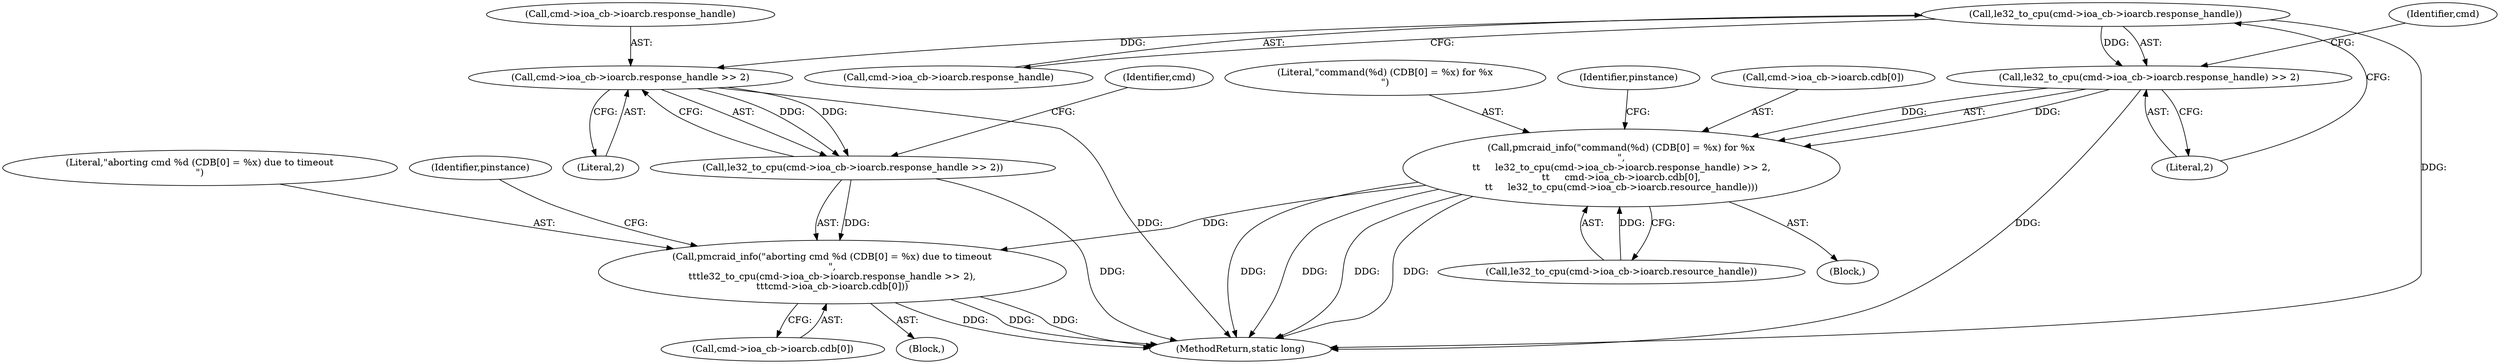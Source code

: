 digraph "0_linux_b5b515445f4f5a905c5dd27e6e682868ccd6c09d@pointer" {
"1000519" [label="(Call,le32_to_cpu(cmd->ioa_cb->ioarcb.response_handle))"];
"1000518" [label="(Call,le32_to_cpu(cmd->ioa_cb->ioarcb.response_handle) >> 2)"];
"1000516" [label="(Call,pmcraid_info(\"command(%d) (CDB[0] = %x) for %x\n\",\n\t\t     le32_to_cpu(cmd->ioa_cb->ioarcb.response_handle) >> 2,\n\t\t     cmd->ioa_cb->ioarcb.cdb[0],\n\t\t     le32_to_cpu(cmd->ioa_cb->ioarcb.resource_handle)))"];
"1000599" [label="(Call,pmcraid_info(\"aborting cmd %d (CDB[0] = %x) due to timeout\n\",\n\t\t\tle32_to_cpu(cmd->ioa_cb->ioarcb.response_handle >> 2),\n\t\t\tcmd->ioa_cb->ioarcb.cdb[0]))"];
"1000602" [label="(Call,cmd->ioa_cb->ioarcb.response_handle >> 2)"];
"1000601" [label="(Call,le32_to_cpu(cmd->ioa_cb->ioarcb.response_handle >> 2))"];
"1000528" [label="(Call,cmd->ioa_cb->ioarcb.cdb[0])"];
"1000537" [label="(Call,le32_to_cpu(cmd->ioa_cb->ioarcb.resource_handle))"];
"1000599" [label="(Call,pmcraid_info(\"aborting cmd %d (CDB[0] = %x) due to timeout\n\",\n\t\t\tle32_to_cpu(cmd->ioa_cb->ioarcb.response_handle >> 2),\n\t\t\tcmd->ioa_cb->ioarcb.cdb[0]))"];
"1000517" [label="(Literal,\"command(%d) (CDB[0] = %x) for %x\n\")"];
"1000519" [label="(Call,le32_to_cpu(cmd->ioa_cb->ioarcb.response_handle))"];
"1000623" [label="(Identifier,pinstance)"];
"1000611" [label="(Call,cmd->ioa_cb->ioarcb.cdb[0])"];
"1000600" [label="(Literal,\"aborting cmd %d (CDB[0] = %x) due to timeout\n\")"];
"1000516" [label="(Call,pmcraid_info(\"command(%d) (CDB[0] = %x) for %x\n\",\n\t\t     le32_to_cpu(cmd->ioa_cb->ioarcb.response_handle) >> 2,\n\t\t     cmd->ioa_cb->ioarcb.cdb[0],\n\t\t     le32_to_cpu(cmd->ioa_cb->ioarcb.resource_handle)))"];
"1000532" [label="(Identifier,cmd)"];
"1000755" [label="(MethodReturn,static long)"];
"1000601" [label="(Call,le32_to_cpu(cmd->ioa_cb->ioarcb.response_handle >> 2))"];
"1000615" [label="(Identifier,cmd)"];
"1000610" [label="(Literal,2)"];
"1000602" [label="(Call,cmd->ioa_cb->ioarcb.response_handle >> 2)"];
"1000548" [label="(Identifier,pinstance)"];
"1000527" [label="(Literal,2)"];
"1000518" [label="(Call,le32_to_cpu(cmd->ioa_cb->ioarcb.response_handle) >> 2)"];
"1000520" [label="(Call,cmd->ioa_cb->ioarcb.response_handle)"];
"1000603" [label="(Call,cmd->ioa_cb->ioarcb.response_handle)"];
"1000598" [label="(Block,)"];
"1000118" [label="(Block,)"];
"1000519" -> "1000518"  [label="AST: "];
"1000519" -> "1000520"  [label="CFG: "];
"1000520" -> "1000519"  [label="AST: "];
"1000527" -> "1000519"  [label="CFG: "];
"1000519" -> "1000755"  [label="DDG: "];
"1000519" -> "1000518"  [label="DDG: "];
"1000519" -> "1000602"  [label="DDG: "];
"1000518" -> "1000516"  [label="AST: "];
"1000518" -> "1000527"  [label="CFG: "];
"1000527" -> "1000518"  [label="AST: "];
"1000532" -> "1000518"  [label="CFG: "];
"1000518" -> "1000755"  [label="DDG: "];
"1000518" -> "1000516"  [label="DDG: "];
"1000518" -> "1000516"  [label="DDG: "];
"1000516" -> "1000118"  [label="AST: "];
"1000516" -> "1000537"  [label="CFG: "];
"1000517" -> "1000516"  [label="AST: "];
"1000528" -> "1000516"  [label="AST: "];
"1000537" -> "1000516"  [label="AST: "];
"1000548" -> "1000516"  [label="CFG: "];
"1000516" -> "1000755"  [label="DDG: "];
"1000516" -> "1000755"  [label="DDG: "];
"1000516" -> "1000755"  [label="DDG: "];
"1000516" -> "1000755"  [label="DDG: "];
"1000537" -> "1000516"  [label="DDG: "];
"1000516" -> "1000599"  [label="DDG: "];
"1000599" -> "1000598"  [label="AST: "];
"1000599" -> "1000611"  [label="CFG: "];
"1000600" -> "1000599"  [label="AST: "];
"1000601" -> "1000599"  [label="AST: "];
"1000611" -> "1000599"  [label="AST: "];
"1000623" -> "1000599"  [label="CFG: "];
"1000599" -> "1000755"  [label="DDG: "];
"1000599" -> "1000755"  [label="DDG: "];
"1000599" -> "1000755"  [label="DDG: "];
"1000601" -> "1000599"  [label="DDG: "];
"1000602" -> "1000601"  [label="AST: "];
"1000602" -> "1000610"  [label="CFG: "];
"1000603" -> "1000602"  [label="AST: "];
"1000610" -> "1000602"  [label="AST: "];
"1000601" -> "1000602"  [label="CFG: "];
"1000602" -> "1000755"  [label="DDG: "];
"1000602" -> "1000601"  [label="DDG: "];
"1000602" -> "1000601"  [label="DDG: "];
"1000615" -> "1000601"  [label="CFG: "];
"1000601" -> "1000755"  [label="DDG: "];
}
